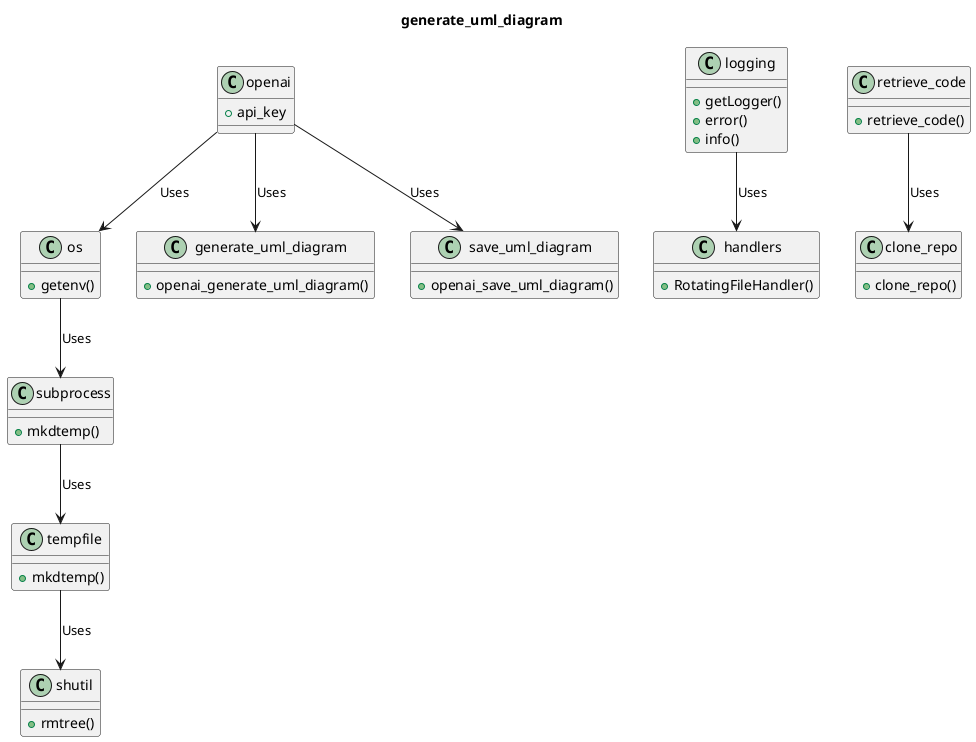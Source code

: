 @startuml
title generate_uml_diagram

class os {
    + getenv()
}

class subprocess {
    + mkdtemp()
}

class tempfile {
    + mkdtemp()
}

class shutil {
    + rmtree()
}

class openai {
    + api_key
}

class logging {
    + getLogger()
    + error()
    + info()
}

class handlers {
    + RotatingFileHandler()
}

class generate_uml_diagram {
    + openai_generate_uml_diagram()
}

class save_uml_diagram {
    + openai_save_uml_diagram()
}

class clone_repo {
    + clone_repo()
}

class retrieve_code {
    + retrieve_code()
}

os --> subprocess : Uses
subprocess --> tempfile : Uses
tempfile --> shutil : Uses
openai --> os : Uses
logging --> handlers : Uses
openai --> generate_uml_diagram : Uses
openai --> save_uml_diagram : Uses
retrieve_code --> clone_repo : Uses

@enduml
